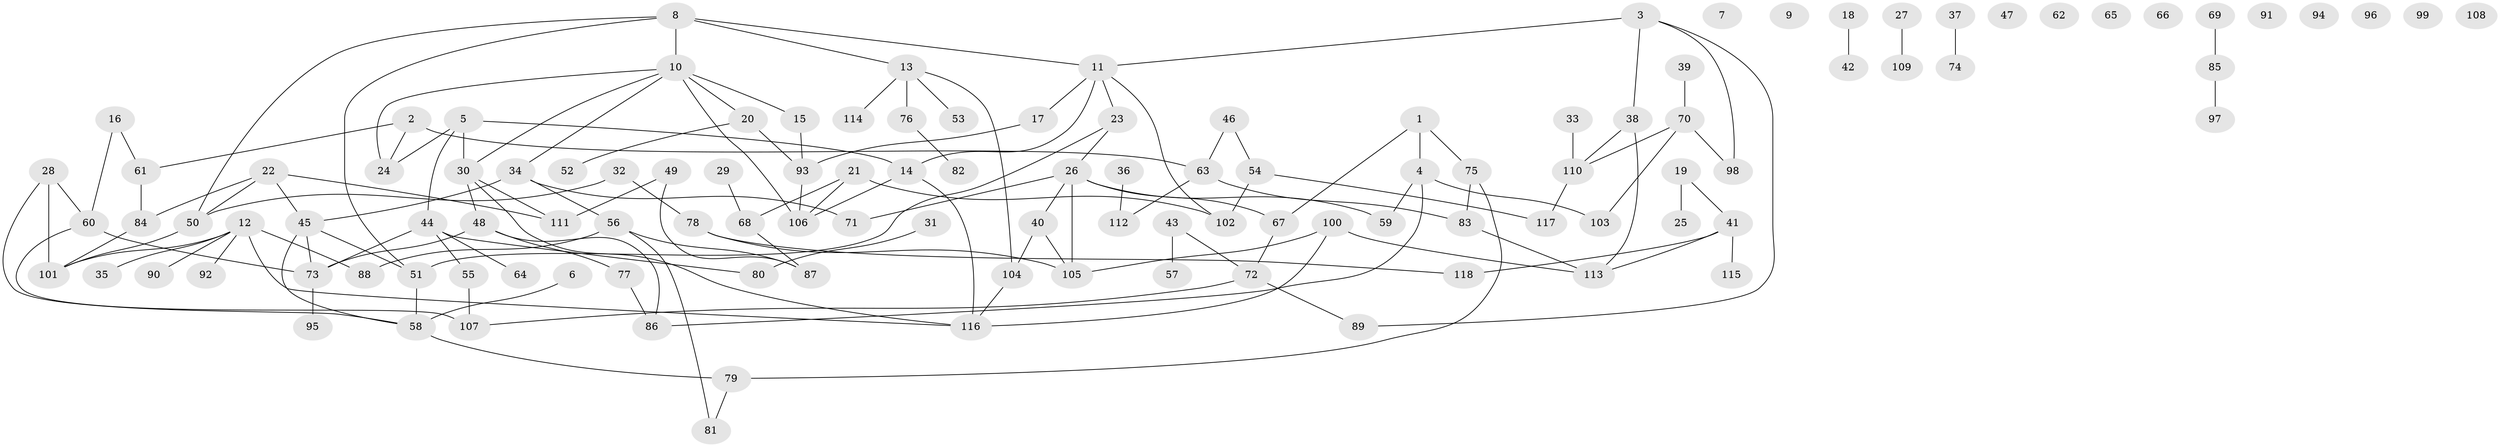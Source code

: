 // coarse degree distribution, {3: 0.21052631578947367, 4: 0.19298245614035087, 13: 0.017543859649122806, 8: 0.03508771929824561, 7: 0.03508771929824561, 5: 0.03508771929824561, 2: 0.19298245614035087, 1: 0.24561403508771928, 9: 0.017543859649122806, 6: 0.017543859649122806}
// Generated by graph-tools (version 1.1) at 2025/48/03/04/25 22:48:11]
// undirected, 118 vertices, 148 edges
graph export_dot {
  node [color=gray90,style=filled];
  1;
  2;
  3;
  4;
  5;
  6;
  7;
  8;
  9;
  10;
  11;
  12;
  13;
  14;
  15;
  16;
  17;
  18;
  19;
  20;
  21;
  22;
  23;
  24;
  25;
  26;
  27;
  28;
  29;
  30;
  31;
  32;
  33;
  34;
  35;
  36;
  37;
  38;
  39;
  40;
  41;
  42;
  43;
  44;
  45;
  46;
  47;
  48;
  49;
  50;
  51;
  52;
  53;
  54;
  55;
  56;
  57;
  58;
  59;
  60;
  61;
  62;
  63;
  64;
  65;
  66;
  67;
  68;
  69;
  70;
  71;
  72;
  73;
  74;
  75;
  76;
  77;
  78;
  79;
  80;
  81;
  82;
  83;
  84;
  85;
  86;
  87;
  88;
  89;
  90;
  91;
  92;
  93;
  94;
  95;
  96;
  97;
  98;
  99;
  100;
  101;
  102;
  103;
  104;
  105;
  106;
  107;
  108;
  109;
  110;
  111;
  112;
  113;
  114;
  115;
  116;
  117;
  118;
  1 -- 4;
  1 -- 67;
  1 -- 75;
  2 -- 24;
  2 -- 61;
  2 -- 63;
  3 -- 11;
  3 -- 38;
  3 -- 89;
  3 -- 98;
  4 -- 59;
  4 -- 86;
  4 -- 103;
  5 -- 14;
  5 -- 24;
  5 -- 30;
  5 -- 44;
  6 -- 58;
  8 -- 10;
  8 -- 11;
  8 -- 13;
  8 -- 50;
  8 -- 51;
  10 -- 15;
  10 -- 20;
  10 -- 24;
  10 -- 30;
  10 -- 34;
  10 -- 106;
  11 -- 14;
  11 -- 17;
  11 -- 23;
  11 -- 102;
  12 -- 35;
  12 -- 88;
  12 -- 90;
  12 -- 92;
  12 -- 101;
  12 -- 116;
  13 -- 53;
  13 -- 76;
  13 -- 104;
  13 -- 114;
  14 -- 106;
  14 -- 116;
  15 -- 93;
  16 -- 60;
  16 -- 61;
  17 -- 93;
  18 -- 42;
  19 -- 25;
  19 -- 41;
  20 -- 52;
  20 -- 93;
  21 -- 68;
  21 -- 102;
  21 -- 106;
  22 -- 45;
  22 -- 50;
  22 -- 84;
  22 -- 111;
  23 -- 26;
  23 -- 51;
  26 -- 40;
  26 -- 59;
  26 -- 67;
  26 -- 71;
  26 -- 105;
  27 -- 109;
  28 -- 58;
  28 -- 60;
  28 -- 101;
  29 -- 68;
  30 -- 48;
  30 -- 111;
  30 -- 116;
  31 -- 80;
  32 -- 50;
  32 -- 78;
  33 -- 110;
  34 -- 45;
  34 -- 56;
  34 -- 71;
  36 -- 112;
  37 -- 74;
  38 -- 110;
  38 -- 113;
  39 -- 70;
  40 -- 104;
  40 -- 105;
  41 -- 113;
  41 -- 115;
  41 -- 118;
  43 -- 57;
  43 -- 72;
  44 -- 55;
  44 -- 64;
  44 -- 73;
  44 -- 80;
  45 -- 51;
  45 -- 58;
  45 -- 73;
  46 -- 54;
  46 -- 63;
  48 -- 73;
  48 -- 77;
  48 -- 86;
  49 -- 87;
  49 -- 111;
  50 -- 101;
  51 -- 58;
  54 -- 102;
  54 -- 117;
  55 -- 107;
  56 -- 81;
  56 -- 87;
  56 -- 88;
  58 -- 79;
  60 -- 73;
  60 -- 107;
  61 -- 84;
  63 -- 83;
  63 -- 112;
  67 -- 72;
  68 -- 87;
  69 -- 85;
  70 -- 98;
  70 -- 103;
  70 -- 110;
  72 -- 89;
  72 -- 107;
  73 -- 95;
  75 -- 79;
  75 -- 83;
  76 -- 82;
  77 -- 86;
  78 -- 105;
  78 -- 118;
  79 -- 81;
  83 -- 113;
  84 -- 101;
  85 -- 97;
  93 -- 106;
  100 -- 105;
  100 -- 113;
  100 -- 116;
  104 -- 116;
  110 -- 117;
}
